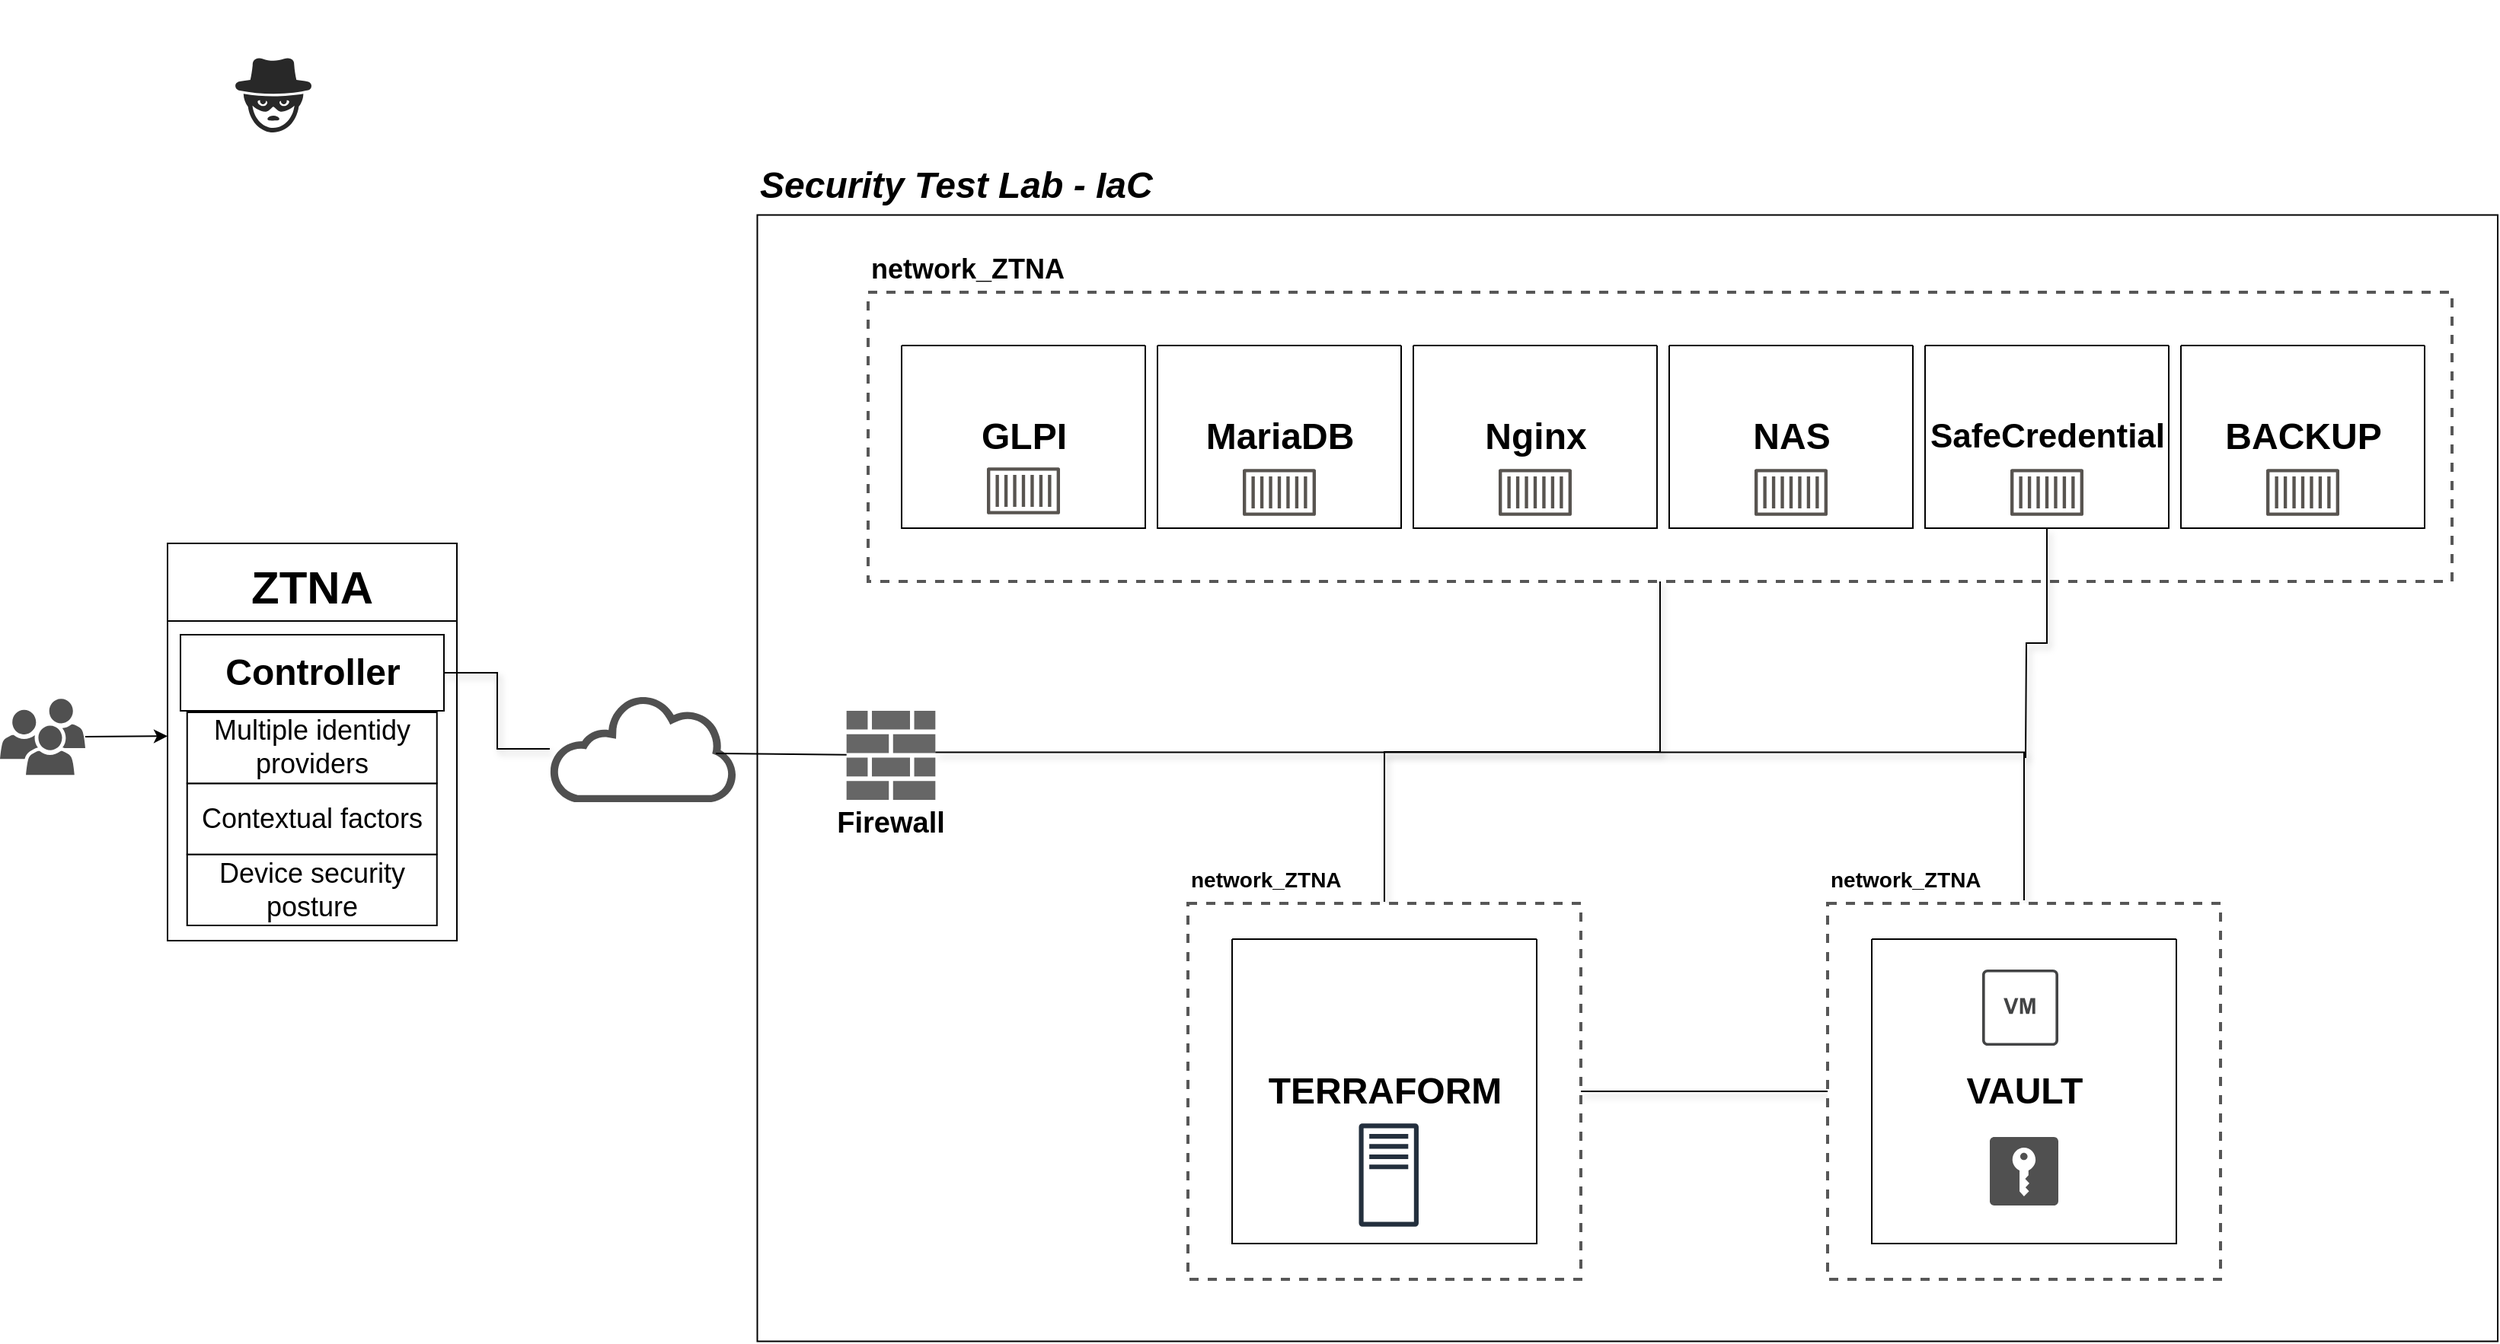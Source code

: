 <mxfile version="24.8.3">
  <diagram name="Página-1" id="4tEYT7AZ6MiVWFtFd2NR">
    <mxGraphModel grid="1" page="1" gridSize="10" guides="1" tooltips="1" connect="1" arrows="1" fold="1" pageScale="0.75" pageWidth="827" pageHeight="1169" math="0" shadow="0">
      <root>
        <mxCell id="0" />
        <mxCell id="1" parent="0" />
        <mxCell id="n_Z7QNfw0kOYRbPjjem--23" value="" style="rounded=0;whiteSpace=wrap;html=1;" vertex="1" parent="1">
          <mxGeometry x="-612.75" y="-36.75" width="1142.75" height="740" as="geometry" />
        </mxCell>
        <mxCell id="DsAFyzbHcJ4Hr4WfZOtH-16" style="edgeStyle=orthogonalEdgeStyle;rounded=0;orthogonalLoop=1;jettySize=auto;html=1;exitX=0.5;exitY=1;exitDx=0;exitDy=0;fontFamily=Helvetica;fontSize=12;fontColor=default;strokeColor=default;endArrow=none;endFill=0;shadow=1;strokeWidth=1;" edge="1" parent="1">
          <mxGeometry relative="1" as="geometry">
            <mxPoint x="-20" y="203" as="sourcePoint" />
            <mxPoint x="-201.017" y="414.5" as="targetPoint" />
            <Array as="points">
              <mxPoint x="-20" y="316" />
              <mxPoint x="-201" y="316" />
            </Array>
          </mxGeometry>
        </mxCell>
        <mxCell id="S9Cv3rVsNq0ONA8z7l8G-9" value="" style="rounded=0;whiteSpace=wrap;html=1;dashed=1;strokeWidth=2;strokeColor=#575757;" vertex="1" parent="1">
          <mxGeometry x="-540" y="14" width="1040" height="190" as="geometry" />
        </mxCell>
        <mxCell id="S9Cv3rVsNq0ONA8z7l8G-179" value="&lt;h1 style=&quot;&quot;&gt;&lt;font style=&quot;font-size: 24px;&quot;&gt;&lt;i&gt;Security Test Lab - IaC&lt;/i&gt;&lt;/font&gt;&lt;/h1&gt;" style="text;strokeColor=none;fillColor=none;html=1;fontSize=40;fontStyle=1;verticalAlign=middle;align=left;fontFamily=Helvetica;fontColor=default;" vertex="1" parent="1">
          <mxGeometry x="-612.75" y="-91" width="440" height="30" as="geometry" />
        </mxCell>
        <mxCell id="S9Cv3rVsNq0ONA8z7l8G-22" value="&lt;p style=&quot;line-height: 100%;&quot;&gt;&lt;font style=&quot;font-size: 18px;&quot;&gt;network_ZTNA&lt;/font&gt;&lt;/p&gt;" style="text;strokeColor=none;fillColor=none;html=1;fontSize=22;fontStyle=1;verticalAlign=middle;align=left;strokeWidth=0;rotation=0;flipH=0;flipV=1;" vertex="1" parent="1">
          <mxGeometry x="-540" y="-22" width="180" height="40" as="geometry" />
        </mxCell>
        <mxCell id="n_Z7QNfw0kOYRbPjjem--1" value="" style="group" connectable="0" vertex="1" parent="1">
          <mxGeometry x="-560" y="289" width="70" height="88.5" as="geometry" />
        </mxCell>
        <mxCell id="S9Cv3rVsNq0ONA8z7l8G-20" value="" style="pointerEvents=1;shadow=0;dashed=0;html=1;strokeColor=none;fillColor=#666666;labelPosition=center;verticalLabelPosition=bottom;verticalAlign=top;outlineConnect=0;align=center;shape=mxgraph.office.concepts.firewall;" vertex="1" parent="n_Z7QNfw0kOYRbPjjem--1">
          <mxGeometry x="5.833" width="58.333" height="58.5" as="geometry" />
        </mxCell>
        <mxCell id="S9Cv3rVsNq0ONA8z7l8G-21" value="&lt;font style=&quot;font-size: 19px;&quot;&gt;Firewall&lt;/font&gt;" style="text;html=1;strokeColor=none;fillColor=none;align=center;verticalAlign=middle;whiteSpace=wrap;rounded=0;fontStyle=1" vertex="1" parent="n_Z7QNfw0kOYRbPjjem--1">
          <mxGeometry y="58.5" width="70" height="30" as="geometry" />
        </mxCell>
        <mxCell id="n_Z7QNfw0kOYRbPjjem--2" value="" style="swimlane;startSize=0;points=[[0,0,0,0,0],[0,0.25,0,0,0],[0,0.5,0,0,0],[0,0.75,0,0,0],[0,1,0,0,0],[0.25,0,0,0,0],[0.25,1,0,0,0],[0.5,0,0,0,0],[0.5,1,0,0,0],[0.75,0,0,0,0],[0.75,1,0,0,0],[1,0,0,0,0],[1,0.25,0,0,0],[1,0.5,0,0,0],[1,0.75,0,0,0],[1,1,0,0,0]];" vertex="1" parent="1">
          <mxGeometry x="-518" y="49" width="160" height="120" as="geometry">
            <mxRectangle x="-358" y="240" width="50" height="40" as="alternateBounds" />
          </mxGeometry>
        </mxCell>
        <mxCell id="n_Z7QNfw0kOYRbPjjem--3" value="&lt;font style=&quot;font-size: 24px;&quot;&gt;&lt;b style=&quot;&quot;&gt;GLPI&lt;/b&gt;&lt;/font&gt;" style="text;html=1;align=center;verticalAlign=middle;resizable=0;points=[];autosize=1;strokeColor=none;fillColor=none;" vertex="1" parent="n_Z7QNfw0kOYRbPjjem--2">
          <mxGeometry x="40" y="40" width="80" height="40" as="geometry" />
        </mxCell>
        <mxCell id="ann6PepIxFPNm6nObkSO-7" value="" style="sketch=0;outlineConnect=0;fontColor=#232F3E;gradientColor=none;fillColor=#585450;strokeColor=none;dashed=0;verticalLabelPosition=bottom;verticalAlign=top;align=center;html=1;fontSize=12;fontStyle=0;aspect=fixed;pointerEvents=1;shape=mxgraph.aws4.container_1;" vertex="1" parent="n_Z7QNfw0kOYRbPjjem--2">
          <mxGeometry x="56" y="80" width="48" height="31" as="geometry" />
        </mxCell>
        <mxCell id="n_Z7QNfw0kOYRbPjjem--4" value="" style="swimlane;startSize=0;" vertex="1" parent="1">
          <mxGeometry x="-350" y="49" width="160" height="120" as="geometry">
            <mxRectangle x="-770" y="140" width="50" height="40" as="alternateBounds" />
          </mxGeometry>
        </mxCell>
        <mxCell id="n_Z7QNfw0kOYRbPjjem--5" value="&lt;font style=&quot;font-size: 24px;&quot;&gt;&lt;b style=&quot;&quot;&gt;MariaDB&lt;/b&gt;&lt;/font&gt;" style="text;html=1;align=center;verticalAlign=middle;resizable=0;points=[];autosize=1;strokeColor=none;fillColor=none;" vertex="1" parent="n_Z7QNfw0kOYRbPjjem--4">
          <mxGeometry x="20" y="40" width="120" height="40" as="geometry" />
        </mxCell>
        <mxCell id="n_Z7QNfw0kOYRbPjjem--6" value="" style="swimlane;startSize=0;" vertex="1" parent="1">
          <mxGeometry x="-182" y="49" width="160" height="120" as="geometry">
            <mxRectangle x="-770" y="140" width="50" height="40" as="alternateBounds" />
          </mxGeometry>
        </mxCell>
        <mxCell id="n_Z7QNfw0kOYRbPjjem--7" value="&lt;span style=&quot;font-size: 24px;&quot;&gt;&lt;b&gt;Nginx&lt;/b&gt;&lt;/span&gt;" style="text;html=1;align=center;verticalAlign=middle;resizable=0;points=[];autosize=1;strokeColor=none;fillColor=none;" vertex="1" parent="n_Z7QNfw0kOYRbPjjem--6">
          <mxGeometry x="35" y="40" width="90" height="40" as="geometry" />
        </mxCell>
        <mxCell id="ann6PepIxFPNm6nObkSO-9" value="" style="sketch=0;outlineConnect=0;fontColor=#232F3E;gradientColor=none;fillColor=#585450;strokeColor=none;dashed=0;verticalLabelPosition=bottom;verticalAlign=top;align=center;html=1;fontSize=12;fontStyle=0;aspect=fixed;pointerEvents=1;shape=mxgraph.aws4.container_1;" vertex="1" parent="n_Z7QNfw0kOYRbPjjem--6">
          <mxGeometry x="56" y="81" width="48" height="31" as="geometry" />
        </mxCell>
        <mxCell id="n_Z7QNfw0kOYRbPjjem--8" value="" style="swimlane;startSize=0;" vertex="1" parent="1">
          <mxGeometry x="-14" y="49" width="160" height="120" as="geometry">
            <mxRectangle x="-770" y="140" width="50" height="40" as="alternateBounds" />
          </mxGeometry>
        </mxCell>
        <mxCell id="n_Z7QNfw0kOYRbPjjem--9" value="&lt;span style=&quot;font-size: 24px;&quot;&gt;&lt;b&gt;NAS&lt;/b&gt;&lt;/span&gt;" style="text;html=1;align=center;verticalAlign=middle;resizable=0;points=[];autosize=1;strokeColor=none;fillColor=none;" vertex="1" parent="n_Z7QNfw0kOYRbPjjem--8">
          <mxGeometry x="45" y="40" width="70" height="40" as="geometry" />
        </mxCell>
        <mxCell id="DsAFyzbHcJ4Hr4WfZOtH-21" style="edgeStyle=orthogonalEdgeStyle;rounded=0;orthogonalLoop=1;jettySize=auto;html=1;fontFamily=Helvetica;fontSize=12;fontColor=default;endArrow=none;endFill=0;flowAnimation=0;shadow=1;strokeWidth=1;" edge="1" parent="1" source="n_Z7QNfw0kOYRbPjjem--10">
          <mxGeometry relative="1" as="geometry">
            <mxPoint x="220" y="320" as="targetPoint" />
          </mxGeometry>
        </mxCell>
        <mxCell id="n_Z7QNfw0kOYRbPjjem--10" value="" style="swimlane;startSize=0;" vertex="1" parent="1">
          <mxGeometry x="154" y="49" width="160" height="120" as="geometry">
            <mxRectangle x="-770" y="140" width="50" height="40" as="alternateBounds" />
          </mxGeometry>
        </mxCell>
        <mxCell id="n_Z7QNfw0kOYRbPjjem--11" value="&lt;b style=&quot;&quot;&gt;&lt;font style=&quot;font-size: 22px;&quot;&gt;SafeCredential&lt;/font&gt;&lt;/b&gt;" style="text;html=1;align=center;verticalAlign=middle;resizable=0;points=[];autosize=1;strokeColor=none;fillColor=none;" vertex="1" parent="n_Z7QNfw0kOYRbPjjem--10">
          <mxGeometry x="-10" y="40" width="180" height="40" as="geometry" />
        </mxCell>
        <mxCell id="ann6PepIxFPNm6nObkSO-11" value="" style="sketch=0;outlineConnect=0;fontColor=#232F3E;gradientColor=none;fillColor=#585450;strokeColor=none;dashed=0;verticalLabelPosition=bottom;verticalAlign=top;align=center;html=1;fontSize=12;fontStyle=0;aspect=fixed;pointerEvents=1;shape=mxgraph.aws4.container_1;" vertex="1" parent="n_Z7QNfw0kOYRbPjjem--10">
          <mxGeometry x="56" y="81" width="48" height="31" as="geometry" />
        </mxCell>
        <mxCell id="n_Z7QNfw0kOYRbPjjem--12" value="" style="swimlane;startSize=0;" vertex="1" parent="1">
          <mxGeometry x="322" y="49" width="160" height="120" as="geometry">
            <mxRectangle x="-770" y="140" width="50" height="40" as="alternateBounds" />
          </mxGeometry>
        </mxCell>
        <mxCell id="n_Z7QNfw0kOYRbPjjem--13" value="&lt;span style=&quot;font-size: 24px;&quot;&gt;&lt;b&gt;BACKUP&lt;/b&gt;&lt;/span&gt;" style="text;html=1;align=center;verticalAlign=middle;resizable=0;points=[];autosize=1;strokeColor=none;fillColor=none;" vertex="1" parent="n_Z7QNfw0kOYRbPjjem--12">
          <mxGeometry x="15" y="40" width="130" height="40" as="geometry" />
        </mxCell>
        <mxCell id="ann6PepIxFPNm6nObkSO-12" value="" style="sketch=0;outlineConnect=0;fontColor=#232F3E;gradientColor=none;fillColor=#585450;strokeColor=none;dashed=0;verticalLabelPosition=bottom;verticalAlign=top;align=center;html=1;fontSize=12;fontStyle=0;aspect=fixed;pointerEvents=1;shape=mxgraph.aws4.container_1;" vertex="1" parent="n_Z7QNfw0kOYRbPjjem--12">
          <mxGeometry x="56" y="81" width="48" height="31" as="geometry" />
        </mxCell>
        <mxCell id="PgFq0PD8M621qgvkV6Xd-6" value="" style="sketch=0;pointerEvents=1;shadow=0;dashed=0;html=1;strokeColor=none;fillColor=#505050;labelPosition=center;verticalLabelPosition=bottom;outlineConnect=0;verticalAlign=top;align=center;shape=mxgraph.office.clouds.cloud;" vertex="1" parent="1">
          <mxGeometry x="-749" y="279" width="124" height="70" as="geometry" />
        </mxCell>
        <mxCell id="PgFq0PD8M621qgvkV6Xd-24" value="" style="endArrow=none;html=1;rounded=0;" edge="1" parent="1" source="S9Cv3rVsNq0ONA8z7l8G-20">
          <mxGeometry width="50" height="50" relative="1" as="geometry">
            <mxPoint x="-560" y="329" as="sourcePoint" />
            <mxPoint x="-640" y="317" as="targetPoint" />
          </mxGeometry>
        </mxCell>
        <mxCell id="PgFq0PD8M621qgvkV6Xd-44" style="rounded=0;orthogonalLoop=1;jettySize=auto;html=1;strokeColor=default;jumpStyle=line;" edge="1" parent="1" source="PgFq0PD8M621qgvkV6Xd-25">
          <mxGeometry relative="1" as="geometry">
            <mxPoint x="-1000" y="305.65" as="targetPoint" />
            <mxPoint x="-1084" y="305.65" as="sourcePoint" />
          </mxGeometry>
        </mxCell>
        <mxCell id="PgFq0PD8M621qgvkV6Xd-31" value="ZTNA" style="swimlane;startSize=51;horizontal=1;containerType=tree;fontSize=30;" vertex="1" parent="1">
          <mxGeometry x="-1000" y="179" width="190" height="261" as="geometry" />
        </mxCell>
        <mxCell id="PgFq0PD8M621qgvkV6Xd-38" value="&lt;b style=&quot;&quot;&gt;&lt;font style=&quot;font-size: 24px;&quot;&gt;Controller&lt;/font&gt;&lt;/b&gt;" style="whiteSpace=wrap;html=1;treeFolding=1;treeMoving=1;newEdgeStyle={&quot;edgeStyle&quot;:&quot;elbowEdgeStyle&quot;,&quot;startArrow&quot;:&quot;none&quot;,&quot;endArrow&quot;:&quot;none&quot;};" vertex="1" parent="PgFq0PD8M621qgvkV6Xd-31">
          <mxGeometry x="8.5" y="60" width="173" height="50" as="geometry" />
        </mxCell>
        <mxCell id="DsAFyzbHcJ4Hr4WfZOtH-6" value="" style="group" connectable="0" vertex="1" parent="PgFq0PD8M621qgvkV6Xd-31">
          <mxGeometry x="26" y="111" width="164" height="140" as="geometry" />
        </mxCell>
        <mxCell id="DsAFyzbHcJ4Hr4WfZOtH-3" value="&lt;font style=&quot;font-size: 18px;&quot;&gt;Device security posture&lt;/font&gt;" style="whiteSpace=wrap;html=1;treeFolding=1;treeMoving=1;newEdgeStyle={&quot;edgeStyle&quot;:&quot;elbowEdgeStyle&quot;,&quot;startArrow&quot;:&quot;none&quot;,&quot;endArrow&quot;:&quot;none&quot;};" vertex="1" parent="DsAFyzbHcJ4Hr4WfZOtH-6">
          <mxGeometry x="-13.12" y="93.333" width="164" height="46.667" as="geometry" />
        </mxCell>
        <mxCell id="DsAFyzbHcJ4Hr4WfZOtH-5" value="&lt;font style=&quot;font-size: 18px;&quot;&gt;Contextual factors&lt;/font&gt;" style="whiteSpace=wrap;html=1;treeFolding=1;treeMoving=1;newEdgeStyle={&quot;edgeStyle&quot;:&quot;elbowEdgeStyle&quot;,&quot;startArrow&quot;:&quot;none&quot;,&quot;endArrow&quot;:&quot;none&quot;};" vertex="1" parent="DsAFyzbHcJ4Hr4WfZOtH-6">
          <mxGeometry x="-13.12" y="46.667" width="164" height="46.667" as="geometry" />
        </mxCell>
        <mxCell id="PgFq0PD8M621qgvkV6Xd-37" value="&lt;font style=&quot;font-size: 18px;&quot;&gt;Multiple identidy providers&lt;/font&gt;" style="whiteSpace=wrap;html=1;treeFolding=1;treeMoving=1;newEdgeStyle={&quot;edgeStyle&quot;:&quot;elbowEdgeStyle&quot;,&quot;startArrow&quot;:&quot;none&quot;,&quot;endArrow&quot;:&quot;none&quot;};" vertex="1" parent="DsAFyzbHcJ4Hr4WfZOtH-6">
          <mxGeometry x="-13.12" width="164" height="46.667" as="geometry" />
        </mxCell>
        <mxCell id="PgFq0PD8M621qgvkV6Xd-40" style="edgeStyle=elbowEdgeStyle;rounded=0;orthogonalLoop=1;jettySize=auto;html=1;startArrow=none;endArrow=none;exitX=1;exitY=0.5;exitDx=0;exitDy=0;shadow=1;" edge="1" parent="1" source="PgFq0PD8M621qgvkV6Xd-38" target="PgFq0PD8M621qgvkV6Xd-6">
          <mxGeometry relative="1" as="geometry" />
        </mxCell>
        <mxCell id="PgFq0PD8M621qgvkV6Xd-25" value="" style="sketch=0;pointerEvents=1;shadow=0;dashed=0;html=1;strokeColor=none;fillColor=#505050;labelPosition=center;verticalLabelPosition=bottom;verticalAlign=top;outlineConnect=0;align=center;shape=mxgraph.office.users.users;" vertex="1" parent="1">
          <mxGeometry x="-1110" y="281.12" width="56" height="50" as="geometry" />
        </mxCell>
        <mxCell id="DsAFyzbHcJ4Hr4WfZOtH-20" style="edgeStyle=orthogonalEdgeStyle;rounded=0;orthogonalLoop=1;jettySize=auto;html=1;entryX=0.5;entryY=0;entryDx=0;entryDy=0;fontFamily=Helvetica;fontSize=12;fontColor=default;endArrow=none;endFill=0;shadow=1;strokeWidth=1;" edge="1" parent="1">
          <mxGeometry relative="1" as="geometry">
            <mxPoint x="-495.833" y="316.25" as="sourcePoint" />
            <mxPoint x="219" y="413.5" as="targetPoint" />
            <Array as="points">
              <mxPoint x="219" y="316" />
            </Array>
          </mxGeometry>
        </mxCell>
        <mxCell id="DsAFyzbHcJ4Hr4WfZOtH-22" style="edgeStyle=orthogonalEdgeStyle;rounded=0;orthogonalLoop=1;jettySize=auto;html=1;entryX=0;entryY=0.5;entryDx=0;entryDy=0;fontFamily=Helvetica;fontSize=12;fontColor=default;endArrow=none;endFill=0;shadow=1;" edge="1" parent="1" source="n_Z7QNfw0kOYRbPjjem--18" target="S9Cv3rVsNq0ONA8z7l8G-26">
          <mxGeometry relative="1" as="geometry" />
        </mxCell>
        <mxCell id="n_Z7QNfw0kOYRbPjjem--18" value="" style="rounded=0;whiteSpace=wrap;html=1;dashed=1;strokeWidth=2;strokeColor=#575757;" vertex="1" parent="1">
          <mxGeometry x="-330" y="415.5" width="258" height="247" as="geometry" />
        </mxCell>
        <mxCell id="n_Z7QNfw0kOYRbPjjem--14" value="" style="swimlane;startSize=0;" vertex="1" parent="1">
          <mxGeometry x="-301" y="439" width="200" height="200" as="geometry" />
        </mxCell>
        <mxCell id="n_Z7QNfw0kOYRbPjjem--15" value="&lt;b&gt;&lt;font style=&quot;font-size: 24px;&quot;&gt;TERRAFORM&lt;/font&gt;&lt;/b&gt;" style="text;html=1;align=center;verticalAlign=middle;resizable=0;points=[];autosize=1;strokeColor=none;fillColor=none;" vertex="1" parent="n_Z7QNfw0kOYRbPjjem--14">
          <mxGeometry x="10" y="80" width="180" height="40" as="geometry" />
        </mxCell>
        <mxCell id="S9Cv3rVsNq0ONA8z7l8G-26" value="" style="rounded=0;whiteSpace=wrap;html=1;dashed=1;strokeWidth=2;strokeColor=#575757;" vertex="1" parent="1">
          <mxGeometry x="90" y="415.5" width="258" height="247" as="geometry" />
        </mxCell>
        <mxCell id="n_Z7QNfw0kOYRbPjjem--16" value="" style="swimlane;startSize=0;" vertex="1" parent="1">
          <mxGeometry x="119" y="439" width="200" height="200" as="geometry" />
        </mxCell>
        <mxCell id="n_Z7QNfw0kOYRbPjjem--17" value="&lt;b&gt;&lt;font style=&quot;font-size: 24px;&quot;&gt;VAULT&lt;/font&gt;&lt;/b&gt;" style="text;html=1;align=center;verticalAlign=middle;resizable=0;points=[];autosize=1;strokeColor=none;fillColor=none;" vertex="1" parent="n_Z7QNfw0kOYRbPjjem--16">
          <mxGeometry x="50" y="80" width="100" height="40" as="geometry" />
        </mxCell>
        <mxCell id="S9Cv3rVsNq0ONA8z7l8G-167" value="" style="sketch=0;pointerEvents=1;shadow=0;dashed=0;html=1;strokeColor=none;fillColor=#505050;labelPosition=center;verticalLabelPosition=bottom;verticalAlign=middle;outlineConnect=0;align=center;shape=mxgraph.office.security.management_role;fontFamily=Helvetica;fontSize=12;fontColor=default;" vertex="1" parent="n_Z7QNfw0kOYRbPjjem--16">
          <mxGeometry x="77.5" y="130" width="45" height="45" as="geometry" />
        </mxCell>
        <mxCell id="n_Z7QNfw0kOYRbPjjem--26" value="" style="sketch=0;pointerEvents=1;shadow=0;dashed=0;html=1;strokeColor=none;fillColor=#434445;aspect=fixed;labelPosition=center;verticalLabelPosition=bottom;verticalAlign=top;align=center;outlineConnect=0;shape=mxgraph.vvd.virtual_machine;rounded=0;strokeWidth=3;fontFamily=Helvetica;fontSize=12;fontColor=default;" vertex="1" parent="n_Z7QNfw0kOYRbPjjem--16">
          <mxGeometry x="72.5" y="20" width="50" height="50" as="geometry" />
        </mxCell>
        <mxCell id="ann6PepIxFPNm6nObkSO-1" value="&lt;p style=&quot;line-height: 100%;&quot;&gt;&lt;font style=&quot;font-size: 14px;&quot;&gt;network_ZTNA&lt;/font&gt;&lt;/p&gt;" style="text;strokeColor=none;fillColor=none;html=1;fontSize=22;fontStyle=1;verticalAlign=middle;align=left;strokeWidth=0;rotation=0;flipH=0;flipV=1;" vertex="1" parent="1">
          <mxGeometry x="-330" y="377.5" width="180" height="40" as="geometry" />
        </mxCell>
        <mxCell id="ann6PepIxFPNm6nObkSO-2" value="&lt;p style=&quot;line-height: 100%;&quot;&gt;&lt;font style=&quot;font-size: 14px;&quot;&gt;network_ZTNA&lt;/font&gt;&lt;/p&gt;" style="text;strokeColor=none;fillColor=none;html=1;fontSize=22;fontStyle=1;verticalAlign=middle;align=left;strokeWidth=0;rotation=0;flipH=0;flipV=1;" vertex="1" parent="1">
          <mxGeometry x="90" y="377.5" width="180" height="40" as="geometry" />
        </mxCell>
        <mxCell id="ann6PepIxFPNm6nObkSO-4" value="" style="verticalLabelPosition=bottom;sketch=0;html=1;fillColor=#282828;strokeColor=none;verticalAlign=top;pointerEvents=1;align=center;shape=mxgraph.cisco_safe.security_icons.icon36;" vertex="1" parent="1">
          <mxGeometry x="-955.5" y="-140" width="50" height="49" as="geometry" />
        </mxCell>
        <mxCell id="ann6PepIxFPNm6nObkSO-5" value="" style="sketch=0;outlineConnect=0;fontColor=#232F3E;gradientColor=none;fillColor=#232F3D;strokeColor=none;dashed=0;verticalLabelPosition=bottom;verticalAlign=top;align=center;html=1;fontSize=12;fontStyle=0;aspect=fixed;pointerEvents=1;shape=mxgraph.aws4.traditional_server;" vertex="1" parent="1">
          <mxGeometry x="-217.75" y="560" width="39.23" height="68" as="geometry" />
        </mxCell>
        <mxCell id="ann6PepIxFPNm6nObkSO-8" value="" style="sketch=0;outlineConnect=0;fontColor=#232F3E;gradientColor=none;fillColor=#585450;strokeColor=none;dashed=0;verticalLabelPosition=bottom;verticalAlign=top;align=center;html=1;fontSize=12;fontStyle=0;aspect=fixed;pointerEvents=1;shape=mxgraph.aws4.container_1;" vertex="1" parent="1">
          <mxGeometry x="-294" y="130" width="48" height="31" as="geometry" />
        </mxCell>
        <mxCell id="ann6PepIxFPNm6nObkSO-10" value="" style="sketch=0;outlineConnect=0;fontColor=#232F3E;gradientColor=none;fillColor=#585450;strokeColor=none;dashed=0;verticalLabelPosition=bottom;verticalAlign=top;align=center;html=1;fontSize=12;fontStyle=0;aspect=fixed;pointerEvents=1;shape=mxgraph.aws4.container_1;" vertex="1" parent="1">
          <mxGeometry x="42" y="130" width="48" height="31" as="geometry" />
        </mxCell>
      </root>
    </mxGraphModel>
  </diagram>
</mxfile>
